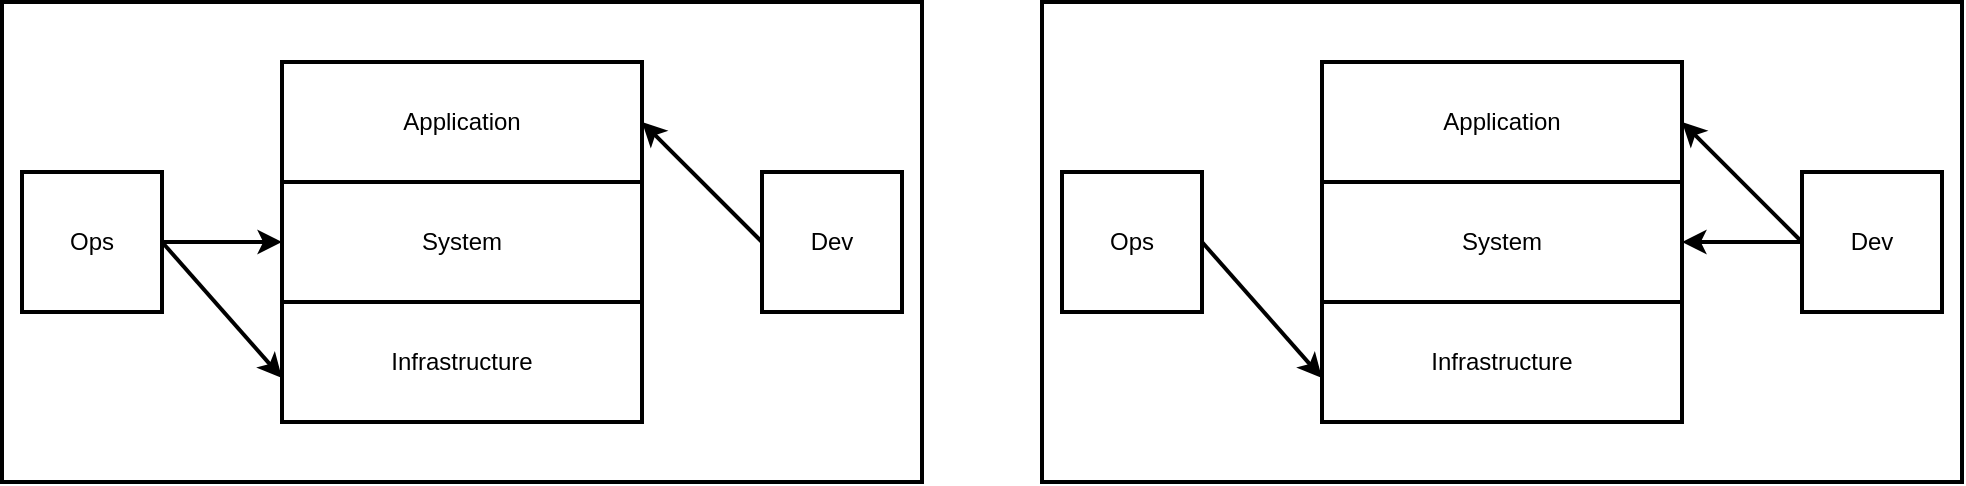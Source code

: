<mxfile version="11.0.7" type="device"><diagram id="Cpgwy4XeEoNtzafaPf1o" name="Page-1"><mxGraphModel dx="2036" dy="743" grid="1" gridSize="10" guides="1" tooltips="1" connect="1" arrows="1" fold="1" page="1" pageScale="1" pageWidth="850" pageHeight="1100" math="0" shadow="0"><root><mxCell id="0"/><mxCell id="1" parent="0"/><mxCell id="UVQAkVfyHg7cfnGuO7Qb-20" value="d" style="rounded=0;whiteSpace=wrap;html=1;strokeWidth=2;" vertex="1" parent="1"><mxGeometry x="460" y="110" width="460" height="240" as="geometry"/></mxCell><mxCell id="UVQAkVfyHg7cfnGuO7Qb-19" value="d" style="rounded=0;whiteSpace=wrap;html=1;strokeWidth=2;" vertex="1" parent="1"><mxGeometry x="-60" y="110" width="460" height="240" as="geometry"/></mxCell><mxCell id="UVQAkVfyHg7cfnGuO7Qb-1" value="System" style="rounded=0;whiteSpace=wrap;html=1;strokeWidth=2;" vertex="1" parent="1"><mxGeometry x="80" y="200" width="180" height="60" as="geometry"/></mxCell><mxCell id="UVQAkVfyHg7cfnGuO7Qb-2" value="Application" style="rounded=0;whiteSpace=wrap;html=1;strokeWidth=2;" vertex="1" parent="1"><mxGeometry x="80" y="140" width="180" height="60" as="geometry"/></mxCell><mxCell id="UVQAkVfyHg7cfnGuO7Qb-3" value="Ops" style="whiteSpace=wrap;html=1;aspect=fixed;strokeWidth=2;" vertex="1" parent="1"><mxGeometry x="-50" y="195" width="70" height="70" as="geometry"/></mxCell><mxCell id="UVQAkVfyHg7cfnGuO7Qb-4" value="Dev" style="whiteSpace=wrap;html=1;aspect=fixed;strokeWidth=2;" vertex="1" parent="1"><mxGeometry x="320" y="195" width="70" height="70" as="geometry"/></mxCell><mxCell id="UVQAkVfyHg7cfnGuO7Qb-5" value="" style="endArrow=classic;html=1;entryX=1;entryY=0.5;entryDx=0;entryDy=0;exitX=0;exitY=0.5;exitDx=0;exitDy=0;strokeWidth=2;" edge="1" parent="1" source="UVQAkVfyHg7cfnGuO7Qb-4" target="UVQAkVfyHg7cfnGuO7Qb-2"><mxGeometry width="50" height="50" relative="1" as="geometry"><mxPoint x="-50" y="330" as="sourcePoint"/><mxPoint y="280" as="targetPoint"/></mxGeometry></mxCell><mxCell id="UVQAkVfyHg7cfnGuO7Qb-6" value="" style="endArrow=classic;html=1;entryX=0;entryY=0.5;entryDx=0;entryDy=0;exitX=1;exitY=0.5;exitDx=0;exitDy=0;strokeWidth=2;" edge="1" parent="1" source="UVQAkVfyHg7cfnGuO7Qb-3" target="UVQAkVfyHg7cfnGuO7Qb-1"><mxGeometry width="50" height="50" relative="1" as="geometry"><mxPoint x="-50" y="330" as="sourcePoint"/><mxPoint y="280" as="targetPoint"/></mxGeometry></mxCell><mxCell id="UVQAkVfyHg7cfnGuO7Qb-7" value="Infrastructure" style="rounded=0;whiteSpace=wrap;html=1;strokeWidth=2;" vertex="1" parent="1"><mxGeometry x="80" y="260" width="180" height="60" as="geometry"/></mxCell><mxCell id="UVQAkVfyHg7cfnGuO7Qb-8" value="" style="endArrow=classic;html=1;entryX=0;entryY=0.633;entryDx=0;entryDy=0;entryPerimeter=0;exitX=1;exitY=0.5;exitDx=0;exitDy=0;strokeWidth=2;" edge="1" parent="1" source="UVQAkVfyHg7cfnGuO7Qb-3" target="UVQAkVfyHg7cfnGuO7Qb-7"><mxGeometry width="50" height="50" relative="1" as="geometry"><mxPoint x="-30" y="390" as="sourcePoint"/><mxPoint x="20" y="340" as="targetPoint"/></mxGeometry></mxCell><mxCell id="UVQAkVfyHg7cfnGuO7Qb-10" value="System" style="rounded=0;whiteSpace=wrap;html=1;strokeWidth=2;" vertex="1" parent="1"><mxGeometry x="600" y="200" width="180" height="60" as="geometry"/></mxCell><mxCell id="UVQAkVfyHg7cfnGuO7Qb-11" value="Application" style="rounded=0;whiteSpace=wrap;html=1;strokeWidth=2;" vertex="1" parent="1"><mxGeometry x="600" y="140" width="180" height="60" as="geometry"/></mxCell><mxCell id="UVQAkVfyHg7cfnGuO7Qb-12" value="Ops" style="whiteSpace=wrap;html=1;aspect=fixed;strokeWidth=2;" vertex="1" parent="1"><mxGeometry x="470" y="195" width="70" height="70" as="geometry"/></mxCell><mxCell id="UVQAkVfyHg7cfnGuO7Qb-13" value="Dev" style="whiteSpace=wrap;html=1;aspect=fixed;strokeWidth=2;" vertex="1" parent="1"><mxGeometry x="840" y="195" width="70" height="70" as="geometry"/></mxCell><mxCell id="UVQAkVfyHg7cfnGuO7Qb-14" value="" style="endArrow=classic;html=1;entryX=1;entryY=0.5;entryDx=0;entryDy=0;exitX=0;exitY=0.5;exitDx=0;exitDy=0;strokeWidth=2;" edge="1" parent="1" source="UVQAkVfyHg7cfnGuO7Qb-13" target="UVQAkVfyHg7cfnGuO7Qb-11"><mxGeometry width="50" height="50" relative="1" as="geometry"><mxPoint x="470" y="330" as="sourcePoint"/><mxPoint x="520" y="280" as="targetPoint"/></mxGeometry></mxCell><mxCell id="UVQAkVfyHg7cfnGuO7Qb-16" value="Infrastructure" style="rounded=0;whiteSpace=wrap;html=1;strokeWidth=2;" vertex="1" parent="1"><mxGeometry x="600" y="260" width="180" height="60" as="geometry"/></mxCell><mxCell id="UVQAkVfyHg7cfnGuO7Qb-17" value="" style="endArrow=classic;html=1;entryX=0;entryY=0.633;entryDx=0;entryDy=0;entryPerimeter=0;exitX=1;exitY=0.5;exitDx=0;exitDy=0;strokeWidth=2;" edge="1" parent="1" source="UVQAkVfyHg7cfnGuO7Qb-12" target="UVQAkVfyHg7cfnGuO7Qb-16"><mxGeometry width="50" height="50" relative="1" as="geometry"><mxPoint x="490" y="390" as="sourcePoint"/><mxPoint x="540" y="340" as="targetPoint"/></mxGeometry></mxCell><mxCell id="UVQAkVfyHg7cfnGuO7Qb-18" value="" style="endArrow=classic;html=1;entryX=1;entryY=0.5;entryDx=0;entryDy=0;strokeWidth=2;" edge="1" parent="1" target="UVQAkVfyHg7cfnGuO7Qb-10"><mxGeometry width="50" height="50" relative="1" as="geometry"><mxPoint x="840" y="230" as="sourcePoint"/><mxPoint x="790" y="180" as="targetPoint"/></mxGeometry></mxCell><mxCell id="UVQAkVfyHg7cfnGuO7Qb-21" value="" style="rounded=0;whiteSpace=wrap;html=1;strokeWidth=6;opacity=0;" vertex="1" parent="1"><mxGeometry x="600" y="140" width="180" height="120" as="geometry"/></mxCell></root></mxGraphModel></diagram></mxfile>